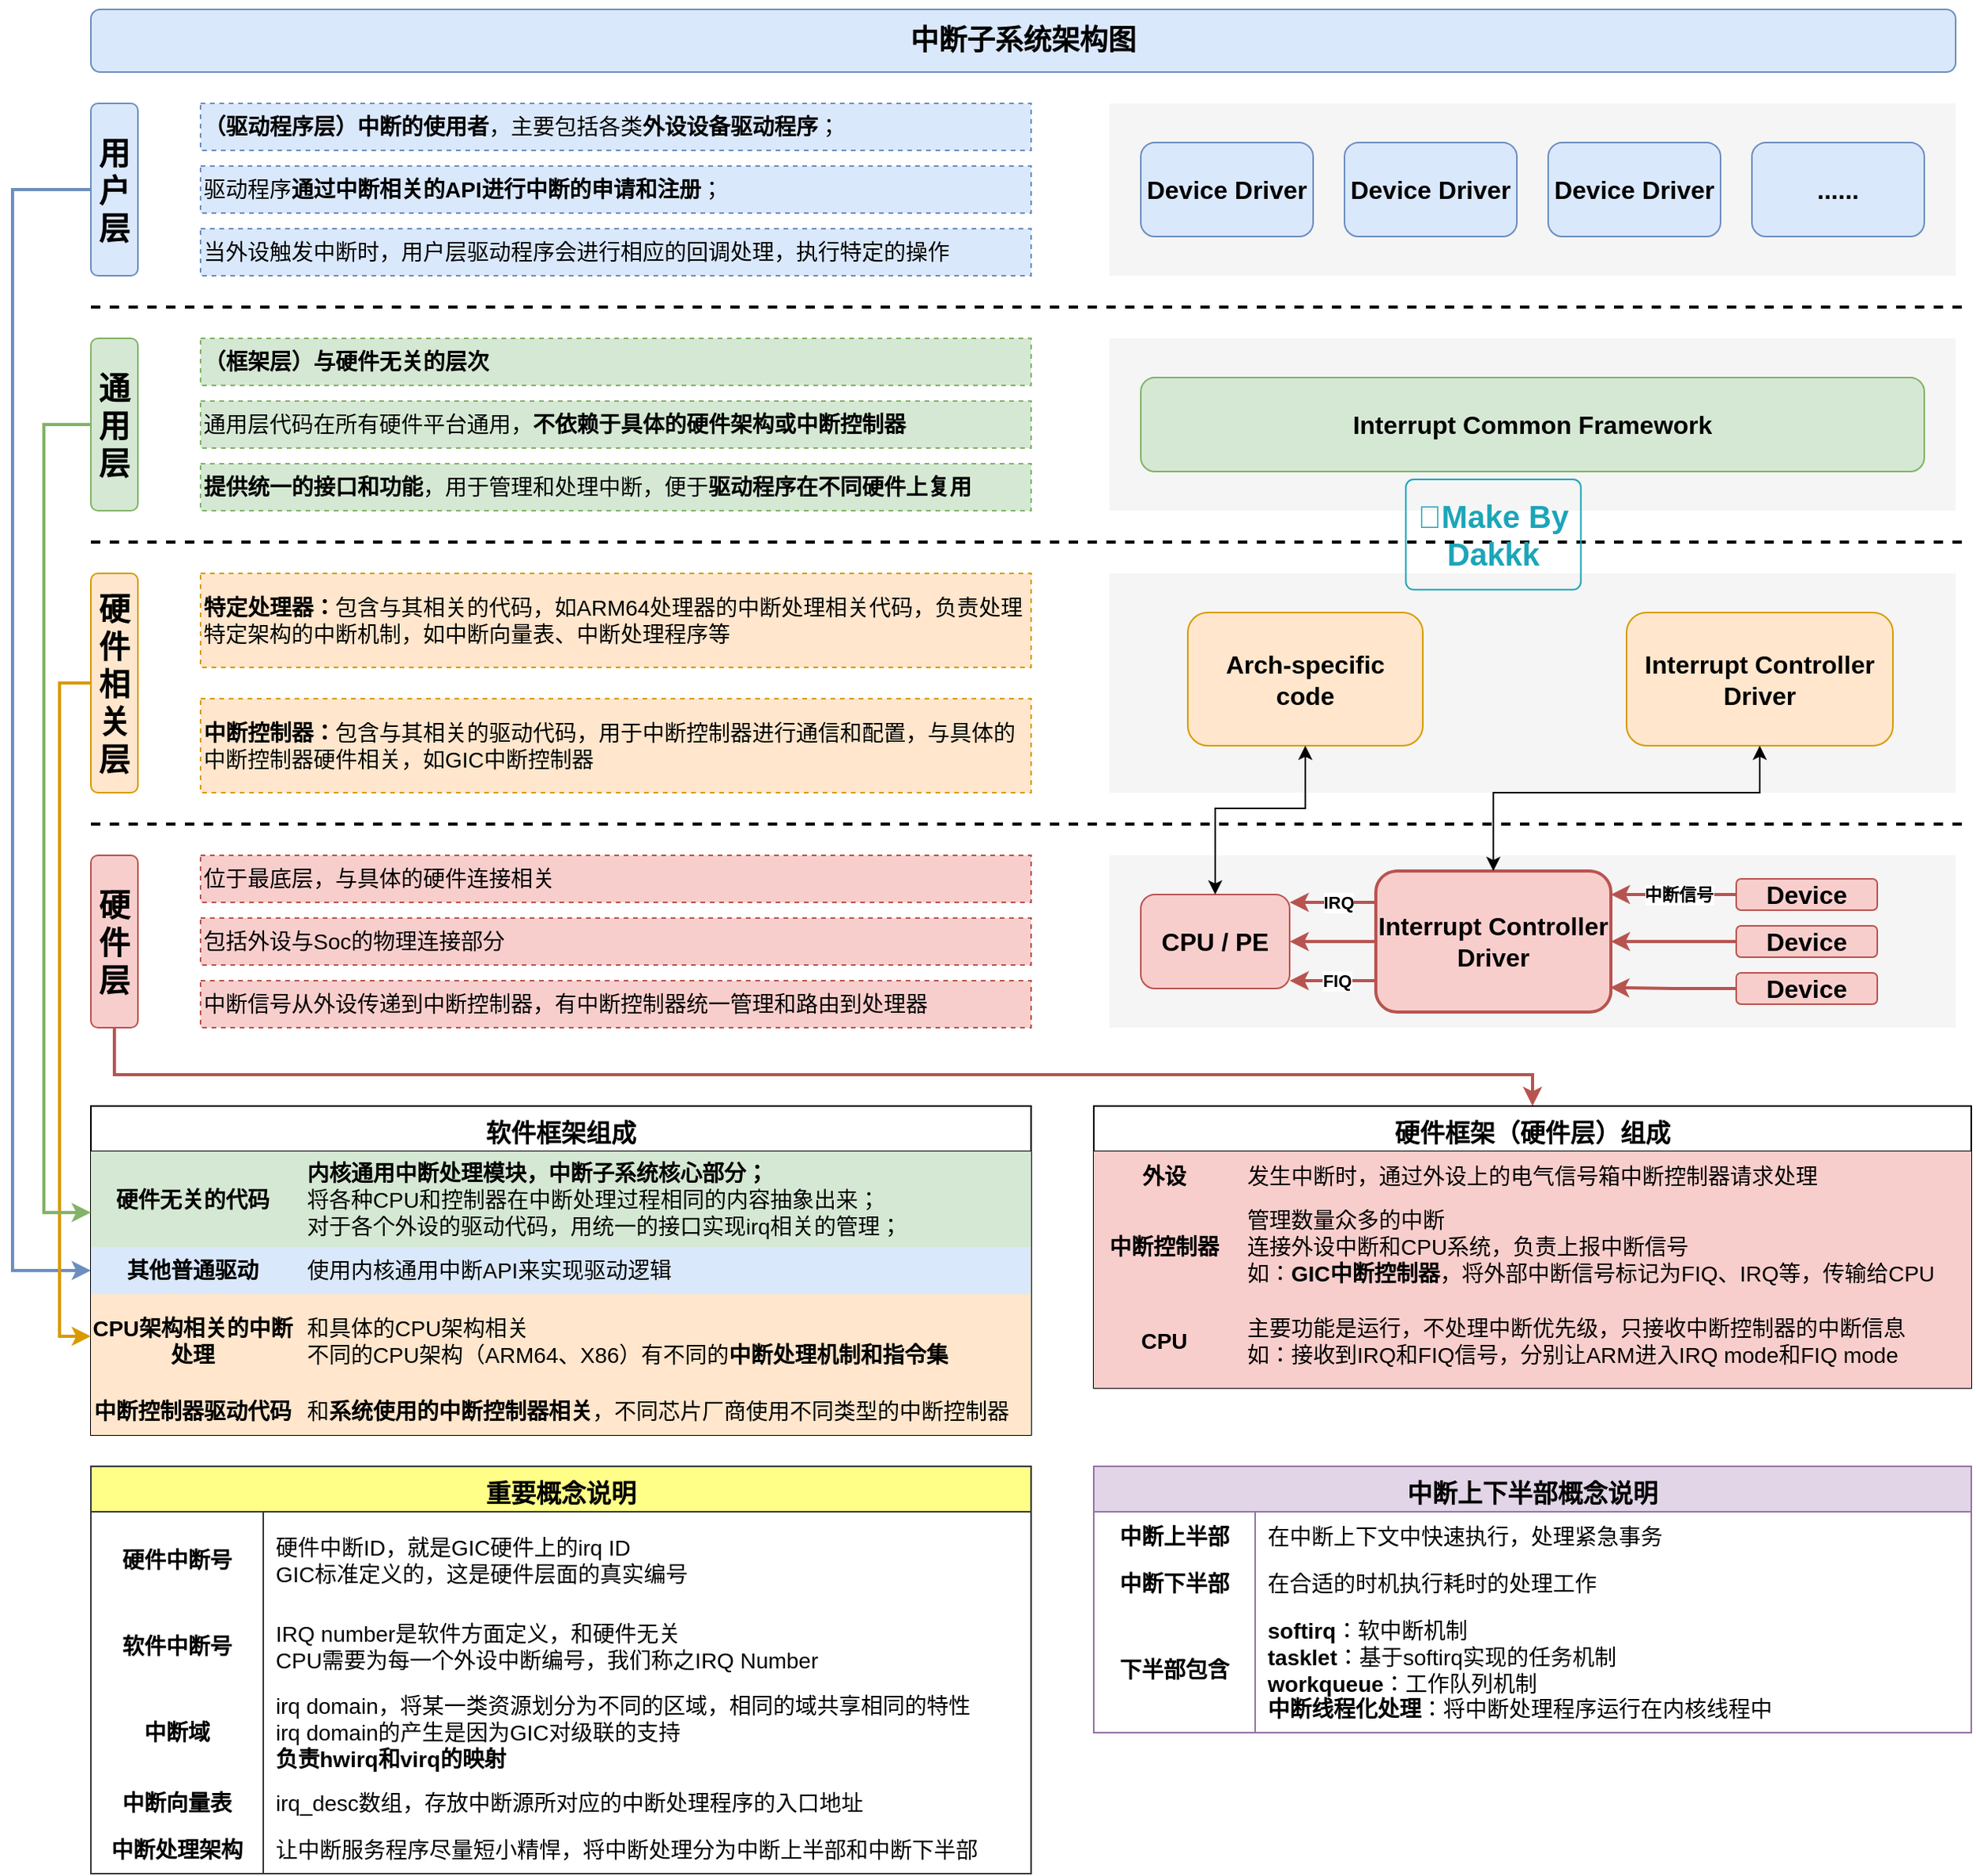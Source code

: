 <mxfile version="27.0.9">
  <diagram name="第 1 页" id="2RZZ2tBeQzuVOvMOnQxP">
    <mxGraphModel dx="2431" dy="1413" grid="1" gridSize="10" guides="1" tooltips="1" connect="1" arrows="1" fold="1" page="1" pageScale="1" pageWidth="1169" pageHeight="1654" math="0" shadow="0">
      <root>
        <mxCell id="0" />
        <mxCell id="1" parent="0" />
        <mxCell id="QZTIxAdS9PWCWQ_r34Lz-2" value="&lt;b&gt;（驱动程序层）中断的使用者&lt;/b&gt;，主要包括各类&lt;b&gt;外设设备驱动程序&lt;/b&gt;；" style="text;html=1;align=left;verticalAlign=middle;whiteSpace=wrap;rounded=0;fillColor=#dae8fc;strokeColor=#6c8ebf;dashed=1;fontSize=14;" parent="1" vertex="1">
          <mxGeometry x="150" y="160" width="530" height="30" as="geometry" />
        </mxCell>
        <mxCell id="QZTIxAdS9PWCWQ_r34Lz-3" value="驱动程序&lt;b&gt;通过中断相关的API进行中断的申请和注册&lt;/b&gt;；" style="text;html=1;align=left;verticalAlign=middle;whiteSpace=wrap;rounded=0;fillColor=#dae8fc;strokeColor=#6c8ebf;dashed=1;fontSize=14;" parent="1" vertex="1">
          <mxGeometry x="150" y="200" width="530" height="30" as="geometry" />
        </mxCell>
        <mxCell id="QZTIxAdS9PWCWQ_r34Lz-4" value="当外设触发中断时，用户层驱动程序会进行相应的回调处理，执行特定的操作" style="text;html=1;align=left;verticalAlign=middle;whiteSpace=wrap;rounded=0;fillColor=#dae8fc;strokeColor=#6c8ebf;dashed=1;fontSize=14;" parent="1" vertex="1">
          <mxGeometry x="150" y="240" width="530" height="30" as="geometry" />
        </mxCell>
        <mxCell id="4o8_NsfVZ0rOwa23npXj-102" style="edgeStyle=orthogonalEdgeStyle;rounded=0;orthogonalLoop=1;jettySize=auto;html=1;entryX=0;entryY=0.5;entryDx=0;entryDy=0;fillColor=#dae8fc;strokeColor=#6c8ebf;strokeWidth=2;" edge="1" parent="1" source="4o8_NsfVZ0rOwa23npXj-1" target="4o8_NsfVZ0rOwa23npXj-69">
          <mxGeometry relative="1" as="geometry">
            <Array as="points">
              <mxPoint x="30" y="215" />
              <mxPoint x="30" y="905" />
            </Array>
          </mxGeometry>
        </mxCell>
        <mxCell id="4o8_NsfVZ0rOwa23npXj-1" value="&lt;h2&gt;&lt;font style=&quot;font-size: 20px;&quot;&gt;用户层&lt;/font&gt;&lt;/h2&gt;" style="rounded=1;whiteSpace=wrap;html=1;fillColor=#dae8fc;strokeColor=#6c8ebf;fontStyle=1;fontSize=9;" vertex="1" parent="1">
          <mxGeometry x="80" y="160" width="30" height="110" as="geometry" />
        </mxCell>
        <mxCell id="4o8_NsfVZ0rOwa23npXj-5" value="" style="endArrow=none;html=1;rounded=0;strokeWidth=2;dashed=1;" edge="1" parent="1">
          <mxGeometry width="50" height="50" relative="1" as="geometry">
            <mxPoint x="80" y="290" as="sourcePoint" />
            <mxPoint x="1280" y="290" as="targetPoint" />
          </mxGeometry>
        </mxCell>
        <mxCell id="4o8_NsfVZ0rOwa23npXj-6" value="" style="rounded=0;whiteSpace=wrap;html=1;fillColor=#f5f5f5;fontColor=#333333;strokeColor=none;" vertex="1" parent="1">
          <mxGeometry x="730" y="160" width="540" height="110" as="geometry" />
        </mxCell>
        <mxCell id="4o8_NsfVZ0rOwa23npXj-7" value="&lt;font style=&quot;font-size: 16px;&quot;&gt;&lt;b&gt;Device Driver&lt;/b&gt;&lt;/font&gt;" style="rounded=1;whiteSpace=wrap;html=1;fillColor=#dae8fc;strokeColor=#6c8ebf;" vertex="1" parent="1">
          <mxGeometry x="750" y="185" width="110" height="60" as="geometry" />
        </mxCell>
        <mxCell id="4o8_NsfVZ0rOwa23npXj-11" value="&lt;font style=&quot;font-size: 16px;&quot;&gt;&lt;b&gt;Device Driver&lt;/b&gt;&lt;/font&gt;" style="rounded=1;whiteSpace=wrap;html=1;fillColor=#dae8fc;strokeColor=#6c8ebf;" vertex="1" parent="1">
          <mxGeometry x="880" y="185" width="110" height="60" as="geometry" />
        </mxCell>
        <mxCell id="4o8_NsfVZ0rOwa23npXj-12" value="&lt;font style=&quot;font-size: 16px;&quot;&gt;&lt;b&gt;Device Driver&lt;/b&gt;&lt;/font&gt;" style="rounded=1;whiteSpace=wrap;html=1;fillColor=#dae8fc;strokeColor=#6c8ebf;" vertex="1" parent="1">
          <mxGeometry x="1010" y="185" width="110" height="60" as="geometry" />
        </mxCell>
        <mxCell id="4o8_NsfVZ0rOwa23npXj-13" value="&lt;font style=&quot;font-size: 16px;&quot;&gt;&lt;b&gt;......&lt;/b&gt;&lt;/font&gt;" style="rounded=1;whiteSpace=wrap;html=1;fillColor=#dae8fc;strokeColor=#6c8ebf;" vertex="1" parent="1">
          <mxGeometry x="1140" y="185" width="110" height="60" as="geometry" />
        </mxCell>
        <mxCell id="4o8_NsfVZ0rOwa23npXj-14" value="&lt;b&gt;（框架层）与硬件无关的层次&lt;/b&gt;" style="text;html=1;align=left;verticalAlign=middle;whiteSpace=wrap;rounded=0;fillColor=#d5e8d4;strokeColor=#82b366;dashed=1;fontSize=14;" vertex="1" parent="1">
          <mxGeometry x="150" y="310" width="530" height="30" as="geometry" />
        </mxCell>
        <mxCell id="4o8_NsfVZ0rOwa23npXj-15" value="通用层代码在所有硬件平台通用，&lt;b&gt;不依赖于具体的硬件架构或中断控制器&lt;/b&gt;" style="text;html=1;align=left;verticalAlign=middle;whiteSpace=wrap;rounded=0;fillColor=#d5e8d4;strokeColor=#82b366;dashed=1;fontSize=14;" vertex="1" parent="1">
          <mxGeometry x="150" y="350" width="530" height="30" as="geometry" />
        </mxCell>
        <mxCell id="4o8_NsfVZ0rOwa23npXj-16" value="&lt;b&gt;提供统一的接口和功能&lt;/b&gt;，用于管理和处理中断，便于&lt;b&gt;驱动程序在不同硬件上复用&lt;/b&gt;" style="text;html=1;align=left;verticalAlign=middle;whiteSpace=wrap;rounded=0;fillColor=#d5e8d4;strokeColor=#82b366;dashed=1;fontSize=14;" vertex="1" parent="1">
          <mxGeometry x="150" y="390" width="530" height="30" as="geometry" />
        </mxCell>
        <mxCell id="4o8_NsfVZ0rOwa23npXj-17" value="&lt;h2&gt;&lt;font style=&quot;font-size: 20px;&quot;&gt;通用层&lt;/font&gt;&lt;/h2&gt;" style="rounded=1;whiteSpace=wrap;html=1;fillColor=#d5e8d4;strokeColor=#82b366;fontStyle=1;fontSize=9;" vertex="1" parent="1">
          <mxGeometry x="80" y="310" width="30" height="110" as="geometry" />
        </mxCell>
        <mxCell id="4o8_NsfVZ0rOwa23npXj-18" value="" style="rounded=0;whiteSpace=wrap;html=1;fillColor=#f5f5f5;fontColor=#333333;strokeColor=none;" vertex="1" parent="1">
          <mxGeometry x="730" y="310" width="540" height="110" as="geometry" />
        </mxCell>
        <mxCell id="4o8_NsfVZ0rOwa23npXj-19" value="&lt;font style=&quot;font-size: 16px;&quot;&gt;&lt;b&gt;Interrupt Common Framework&lt;/b&gt;&lt;/font&gt;" style="rounded=1;whiteSpace=wrap;html=1;fillColor=#d5e8d4;strokeColor=#82b366;" vertex="1" parent="1">
          <mxGeometry x="750" y="335" width="500" height="60" as="geometry" />
        </mxCell>
        <mxCell id="4o8_NsfVZ0rOwa23npXj-23" value="" style="endArrow=none;html=1;rounded=0;strokeWidth=2;dashed=1;" edge="1" parent="1">
          <mxGeometry width="50" height="50" relative="1" as="geometry">
            <mxPoint x="80" y="440" as="sourcePoint" />
            <mxPoint x="1280" y="440" as="targetPoint" />
          </mxGeometry>
        </mxCell>
        <mxCell id="4o8_NsfVZ0rOwa23npXj-25" value="&lt;b&gt;特定处理器：&lt;/b&gt;包含与其相关的代码，如ARM64处理器的中断处理相关代码，负责处理特定架构的中断机制，如中断向量表、中断处理程序等" style="text;html=1;align=left;verticalAlign=middle;whiteSpace=wrap;rounded=0;fillColor=#ffe6cc;strokeColor=#d79b00;dashed=1;fontSize=14;" vertex="1" parent="1">
          <mxGeometry x="150" y="460" width="530" height="60" as="geometry" />
        </mxCell>
        <mxCell id="4o8_NsfVZ0rOwa23npXj-26" value="&lt;b&gt;中断控制器：&lt;/b&gt;包含与其相关的驱动代码，用于中断控制器进行通信和配置，与具体的中断控制器硬件相关，如GIC中断控制器" style="text;html=1;align=left;verticalAlign=middle;whiteSpace=wrap;rounded=0;fillColor=#ffe6cc;strokeColor=#d79b00;dashed=1;fontSize=14;" vertex="1" parent="1">
          <mxGeometry x="150" y="540" width="530" height="60" as="geometry" />
        </mxCell>
        <mxCell id="4o8_NsfVZ0rOwa23npXj-28" value="&lt;h2&gt;&lt;font style=&quot;font-size: 20px;&quot;&gt;硬件相关层&lt;/font&gt;&lt;/h2&gt;" style="rounded=1;whiteSpace=wrap;html=1;fillColor=#ffe6cc;strokeColor=#d79b00;fontStyle=1;fontSize=9;" vertex="1" parent="1">
          <mxGeometry x="80" y="460" width="30" height="140" as="geometry" />
        </mxCell>
        <mxCell id="4o8_NsfVZ0rOwa23npXj-29" value="" style="rounded=0;whiteSpace=wrap;html=1;fillColor=#f5f5f5;fontColor=#333333;strokeColor=none;" vertex="1" parent="1">
          <mxGeometry x="730" y="460" width="540" height="140" as="geometry" />
        </mxCell>
        <mxCell id="4o8_NsfVZ0rOwa23npXj-30" value="&lt;font style=&quot;font-size: 16px;&quot;&gt;&lt;b&gt;Arch-specific&lt;br&gt;code&lt;/b&gt;&lt;/font&gt;" style="rounded=1;whiteSpace=wrap;html=1;fillColor=#ffe6cc;strokeColor=#d79b00;" vertex="1" parent="1">
          <mxGeometry x="780" y="485" width="150" height="85" as="geometry" />
        </mxCell>
        <mxCell id="4o8_NsfVZ0rOwa23npXj-31" value="&lt;span style=&quot;font-size: 16px;&quot;&gt;&lt;b&gt;Interrupt Controller&lt;br&gt;Driver&lt;/b&gt;&lt;/span&gt;" style="rounded=1;whiteSpace=wrap;html=1;fillColor=#ffe6cc;strokeColor=#d79b00;" vertex="1" parent="1">
          <mxGeometry x="1060" y="485" width="170" height="85" as="geometry" />
        </mxCell>
        <mxCell id="4o8_NsfVZ0rOwa23npXj-32" value="" style="endArrow=none;html=1;rounded=0;strokeWidth=2;dashed=1;" edge="1" parent="1">
          <mxGeometry width="50" height="50" relative="1" as="geometry">
            <mxPoint x="80" y="620" as="sourcePoint" />
            <mxPoint x="1280" y="620" as="targetPoint" />
          </mxGeometry>
        </mxCell>
        <mxCell id="4o8_NsfVZ0rOwa23npXj-33" value="位于最底层，与具体的硬件连接相关" style="text;html=1;align=left;verticalAlign=middle;whiteSpace=wrap;rounded=0;fillColor=#f8cecc;strokeColor=#b85450;dashed=1;fontSize=14;" vertex="1" parent="1">
          <mxGeometry x="150" y="640" width="530" height="30" as="geometry" />
        </mxCell>
        <mxCell id="4o8_NsfVZ0rOwa23npXj-34" value="包括外设与Soc的物理连接部分" style="text;html=1;align=left;verticalAlign=middle;whiteSpace=wrap;rounded=0;fillColor=#f8cecc;strokeColor=#b85450;dashed=1;fontSize=14;" vertex="1" parent="1">
          <mxGeometry x="150" y="680" width="530" height="30" as="geometry" />
        </mxCell>
        <mxCell id="4o8_NsfVZ0rOwa23npXj-35" value="中断信号从外设传递到中断控制器，有中断控制器统一管理和路由到处理器" style="text;html=1;align=left;verticalAlign=middle;whiteSpace=wrap;rounded=0;fillColor=#f8cecc;strokeColor=#b85450;dashed=1;fontSize=14;" vertex="1" parent="1">
          <mxGeometry x="150" y="720" width="530" height="30" as="geometry" />
        </mxCell>
        <mxCell id="4o8_NsfVZ0rOwa23npXj-101" style="edgeStyle=orthogonalEdgeStyle;rounded=0;orthogonalLoop=1;jettySize=auto;html=1;entryX=0.5;entryY=0;entryDx=0;entryDy=0;fillColor=#f8cecc;strokeColor=#b85450;strokeWidth=2;" edge="1" parent="1" source="4o8_NsfVZ0rOwa23npXj-36" target="4o8_NsfVZ0rOwa23npXj-85">
          <mxGeometry relative="1" as="geometry">
            <Array as="points">
              <mxPoint x="95" y="780" />
              <mxPoint x="1000" y="780" />
            </Array>
          </mxGeometry>
        </mxCell>
        <mxCell id="4o8_NsfVZ0rOwa23npXj-36" value="&lt;h2&gt;&lt;font style=&quot;font-size: 20px;&quot;&gt;硬件层&lt;/font&gt;&lt;/h2&gt;" style="rounded=1;whiteSpace=wrap;html=1;fillColor=#f8cecc;strokeColor=#b85450;fontStyle=1;fontSize=9;" vertex="1" parent="1">
          <mxGeometry x="80" y="640" width="30" height="110" as="geometry" />
        </mxCell>
        <mxCell id="4o8_NsfVZ0rOwa23npXj-37" value="" style="rounded=0;whiteSpace=wrap;html=1;fillColor=#f5f5f5;fontColor=#333333;strokeColor=none;" vertex="1" parent="1">
          <mxGeometry x="730" y="640" width="540" height="110" as="geometry" />
        </mxCell>
        <mxCell id="4o8_NsfVZ0rOwa23npXj-38" value="&lt;font style=&quot;font-size: 16px;&quot;&gt;&lt;b&gt;CPU / PE&lt;/b&gt;&lt;/font&gt;" style="rounded=1;whiteSpace=wrap;html=1;fillColor=#f8cecc;strokeColor=#b85450;" vertex="1" parent="1">
          <mxGeometry x="750" y="665" width="95" height="60" as="geometry" />
        </mxCell>
        <mxCell id="4o8_NsfVZ0rOwa23npXj-48" style="edgeStyle=orthogonalEdgeStyle;rounded=0;orthogonalLoop=1;jettySize=auto;html=1;entryX=1;entryY=0.5;entryDx=0;entryDy=0;fillColor=#f8cecc;strokeColor=#b85450;strokeWidth=2;" edge="1" parent="1" source="4o8_NsfVZ0rOwa23npXj-39" target="4o8_NsfVZ0rOwa23npXj-38">
          <mxGeometry relative="1" as="geometry" />
        </mxCell>
        <mxCell id="4o8_NsfVZ0rOwa23npXj-39" value="&lt;span style=&quot;font-size: 16px;&quot;&gt;&lt;b&gt;Interrupt Controller&lt;br&gt;Driver&lt;/b&gt;&lt;/span&gt;" style="rounded=1;whiteSpace=wrap;html=1;fillColor=#f8cecc;strokeColor=#b85450;strokeWidth=2;" vertex="1" parent="1">
          <mxGeometry x="900" y="650" width="150" height="90" as="geometry" />
        </mxCell>
        <mxCell id="4o8_NsfVZ0rOwa23npXj-40" value="&lt;span style=&quot;font-size: 16px;&quot;&gt;&lt;b&gt;Device&lt;/b&gt;&lt;/span&gt;" style="rounded=1;whiteSpace=wrap;html=1;fillColor=#f8cecc;strokeColor=#b85450;" vertex="1" parent="1">
          <mxGeometry x="1130" y="655" width="90" height="20" as="geometry" />
        </mxCell>
        <mxCell id="4o8_NsfVZ0rOwa23npXj-44" style="edgeStyle=orthogonalEdgeStyle;rounded=0;orthogonalLoop=1;jettySize=auto;html=1;entryX=1;entryY=0.5;entryDx=0;entryDy=0;fillColor=#f8cecc;strokeColor=#b85450;strokeWidth=2;" edge="1" parent="1" source="4o8_NsfVZ0rOwa23npXj-41" target="4o8_NsfVZ0rOwa23npXj-39">
          <mxGeometry relative="1" as="geometry" />
        </mxCell>
        <mxCell id="4o8_NsfVZ0rOwa23npXj-41" value="&lt;span style=&quot;font-size: 16px;&quot;&gt;&lt;b&gt;Device&lt;/b&gt;&lt;/span&gt;" style="rounded=1;whiteSpace=wrap;html=1;fillColor=#f8cecc;strokeColor=#b85450;" vertex="1" parent="1">
          <mxGeometry x="1130" y="685" width="90" height="20" as="geometry" />
        </mxCell>
        <mxCell id="4o8_NsfVZ0rOwa23npXj-42" value="&lt;span style=&quot;font-size: 16px;&quot;&gt;&lt;b&gt;Device&lt;/b&gt;&lt;/span&gt;" style="rounded=1;whiteSpace=wrap;html=1;fillColor=#f8cecc;strokeColor=#b85450;" vertex="1" parent="1">
          <mxGeometry x="1130" y="715" width="90" height="20" as="geometry" />
        </mxCell>
        <mxCell id="4o8_NsfVZ0rOwa23npXj-43" style="edgeStyle=orthogonalEdgeStyle;rounded=0;orthogonalLoop=1;jettySize=auto;html=1;fillColor=#f8cecc;strokeColor=#b85450;strokeWidth=2;" edge="1" parent="1" source="4o8_NsfVZ0rOwa23npXj-40">
          <mxGeometry relative="1" as="geometry">
            <mxPoint x="1050" y="665" as="targetPoint" />
          </mxGeometry>
        </mxCell>
        <mxCell id="4o8_NsfVZ0rOwa23npXj-58" value="&lt;b&gt;中断信号&lt;/b&gt;" style="edgeLabel;html=1;align=center;verticalAlign=middle;resizable=0;points=[];" vertex="1" connectable="0" parent="4o8_NsfVZ0rOwa23npXj-43">
          <mxGeometry x="-0.066" relative="1" as="geometry">
            <mxPoint as="offset" />
          </mxGeometry>
        </mxCell>
        <mxCell id="4o8_NsfVZ0rOwa23npXj-45" style="edgeStyle=orthogonalEdgeStyle;rounded=0;orthogonalLoop=1;jettySize=auto;html=1;entryX=0.997;entryY=0.827;entryDx=0;entryDy=0;entryPerimeter=0;fillColor=#f8cecc;strokeColor=#b85450;strokeWidth=2;" edge="1" parent="1" source="4o8_NsfVZ0rOwa23npXj-42" target="4o8_NsfVZ0rOwa23npXj-39">
          <mxGeometry relative="1" as="geometry" />
        </mxCell>
        <mxCell id="4o8_NsfVZ0rOwa23npXj-49" style="edgeStyle=orthogonalEdgeStyle;rounded=0;orthogonalLoop=1;jettySize=auto;html=1;entryX=0.5;entryY=0;entryDx=0;entryDy=0;strokeColor=default;targetPerimeterSpacing=6;sourcePerimeterSpacing=6;exitX=0.5;exitY=1;exitDx=0;exitDy=0;startArrow=classic;startFill=1;" edge="1" parent="1" source="4o8_NsfVZ0rOwa23npXj-30" target="4o8_NsfVZ0rOwa23npXj-38">
          <mxGeometry relative="1" as="geometry">
            <Array as="points">
              <mxPoint x="855" y="610" />
              <mxPoint x="797" y="610" />
            </Array>
          </mxGeometry>
        </mxCell>
        <mxCell id="4o8_NsfVZ0rOwa23npXj-50" style="edgeStyle=orthogonalEdgeStyle;rounded=0;orthogonalLoop=1;jettySize=auto;html=1;exitX=0.5;exitY=1;exitDx=0;exitDy=0;startArrow=classic;startFill=1;" edge="1" parent="1" source="4o8_NsfVZ0rOwa23npXj-31" target="4o8_NsfVZ0rOwa23npXj-39">
          <mxGeometry relative="1" as="geometry">
            <Array as="points">
              <mxPoint x="1145" y="600" />
              <mxPoint x="975" y="600" />
            </Array>
          </mxGeometry>
        </mxCell>
        <mxCell id="4o8_NsfVZ0rOwa23npXj-51" value="&lt;h2&gt;&lt;font style=&quot;font-size: 18px;&quot;&gt;中断子系统架构图&lt;/font&gt;&lt;/h2&gt;" style="rounded=1;whiteSpace=wrap;html=1;fontStyle=1;fillColor=#dae8fc;strokeColor=#6c8ebf;" vertex="1" parent="1">
          <mxGeometry x="80" y="100" width="1190" height="40" as="geometry" />
        </mxCell>
        <mxCell id="4o8_NsfVZ0rOwa23npXj-53" style="edgeStyle=orthogonalEdgeStyle;rounded=0;orthogonalLoop=1;jettySize=auto;html=1;entryX=1;entryY=0.5;entryDx=0;entryDy=0;fillColor=#f8cecc;strokeColor=#b85450;strokeWidth=2;" edge="1" parent="1">
          <mxGeometry relative="1" as="geometry">
            <mxPoint x="900" y="670" as="sourcePoint" />
            <mxPoint x="845" y="670" as="targetPoint" />
          </mxGeometry>
        </mxCell>
        <mxCell id="4o8_NsfVZ0rOwa23npXj-56" value="IRQ" style="edgeLabel;html=1;align=center;verticalAlign=middle;resizable=0;points=[];fontStyle=1" vertex="1" connectable="0" parent="4o8_NsfVZ0rOwa23npXj-53">
          <mxGeometry x="-0.106" relative="1" as="geometry">
            <mxPoint as="offset" />
          </mxGeometry>
        </mxCell>
        <mxCell id="4o8_NsfVZ0rOwa23npXj-54" style="edgeStyle=orthogonalEdgeStyle;rounded=0;orthogonalLoop=1;jettySize=auto;html=1;entryX=1;entryY=0.5;entryDx=0;entryDy=0;fillColor=#f8cecc;strokeColor=#b85450;strokeWidth=2;" edge="1" parent="1">
          <mxGeometry relative="1" as="geometry">
            <mxPoint x="900" y="720" as="sourcePoint" />
            <mxPoint x="845" y="720" as="targetPoint" />
          </mxGeometry>
        </mxCell>
        <mxCell id="4o8_NsfVZ0rOwa23npXj-55" value="&lt;b&gt;FIQ&lt;/b&gt;" style="edgeLabel;html=1;align=center;verticalAlign=middle;resizable=0;points=[];" vertex="1" connectable="0" parent="4o8_NsfVZ0rOwa23npXj-54">
          <mxGeometry x="0.197" relative="1" as="geometry">
            <mxPoint x="8" as="offset" />
          </mxGeometry>
        </mxCell>
        <mxCell id="4o8_NsfVZ0rOwa23npXj-78" value="&lt;h1&gt;&lt;font style=&quot;font-size: 16px;&quot;&gt;&lt;span style=&quot;background-color: transparent; color: light-dark(rgb(0, 0, 0), rgb(255, 255, 255));&quot;&gt;软件框架&lt;/span&gt;&lt;span style=&quot;background-color: transparent; color: light-dark(rgb(0, 0, 0), rgb(255, 255, 255));&quot;&gt;组成&lt;/span&gt;&lt;/font&gt;&lt;/h1&gt;" style="rounded=0;whiteSpace=wrap;html=1;" vertex="1" parent="1">
          <mxGeometry x="80" y="800" width="600" height="29" as="geometry" />
        </mxCell>
        <mxCell id="4o8_NsfVZ0rOwa23npXj-59" value="" style="shape=table;startSize=0;container=1;collapsible=0;childLayout=tableLayout;fixedRows=1;rowLines=0;fontStyle=0;strokeColor=default;fontSize=14;" vertex="1" parent="1">
          <mxGeometry x="80" y="829" width="600" height="181" as="geometry" />
        </mxCell>
        <mxCell id="4o8_NsfVZ0rOwa23npXj-60" value="" style="shape=tableRow;horizontal=0;startSize=0;swimlaneHead=0;swimlaneBody=0;top=0;left=0;bottom=0;right=0;collapsible=0;dropTarget=0;fillColor=none;points=[[0,0.5],[1,0.5]];portConstraint=eastwest;strokeColor=inherit;fontSize=14;" vertex="1" parent="4o8_NsfVZ0rOwa23npXj-59">
          <mxGeometry width="600" height="61" as="geometry" />
        </mxCell>
        <mxCell id="4o8_NsfVZ0rOwa23npXj-61" value="硬件无关的代码" style="shape=partialRectangle;html=1;whiteSpace=wrap;connectable=0;fillColor=#d5e8d4;top=0;left=0;bottom=0;right=0;overflow=hidden;pointerEvents=1;strokeColor=#82b366;fontSize=14;fontStyle=1" vertex="1" parent="4o8_NsfVZ0rOwa23npXj-60">
          <mxGeometry width="130" height="61" as="geometry">
            <mxRectangle width="130" height="61" as="alternateBounds" />
          </mxGeometry>
        </mxCell>
        <mxCell id="4o8_NsfVZ0rOwa23npXj-62" value="&lt;b&gt;内核通用中断处理模块，中断子系统核心部分；&lt;br&gt;&lt;/b&gt;将各种CPU和控制器在中断处理过程相同的内容抽象出来；&lt;br&gt;对于各个外设的驱动代码，用统一的接口实现irq相关的管理；" style="shape=partialRectangle;html=1;whiteSpace=wrap;connectable=0;fillColor=#d5e8d4;top=0;left=0;bottom=0;right=0;align=left;spacingLeft=6;overflow=hidden;strokeColor=#82b366;fontSize=14;" vertex="1" parent="4o8_NsfVZ0rOwa23npXj-60">
          <mxGeometry x="130" width="470" height="61" as="geometry">
            <mxRectangle width="470" height="61" as="alternateBounds" />
          </mxGeometry>
        </mxCell>
        <mxCell id="4o8_NsfVZ0rOwa23npXj-69" value="" style="shape=tableRow;horizontal=0;startSize=0;swimlaneHead=0;swimlaneBody=0;top=0;left=0;bottom=0;right=0;collapsible=0;dropTarget=0;fillColor=none;points=[[0,0.5],[1,0.5]];portConstraint=eastwest;strokeColor=inherit;fontSize=14;" vertex="1" parent="4o8_NsfVZ0rOwa23npXj-59">
          <mxGeometry y="61" width="600" height="30" as="geometry" />
        </mxCell>
        <mxCell id="4o8_NsfVZ0rOwa23npXj-70" value="其他普通驱动" style="shape=partialRectangle;html=1;whiteSpace=wrap;connectable=0;fillColor=#dae8fc;top=0;left=0;bottom=0;right=0;overflow=hidden;strokeColor=#6c8ebf;fontSize=14;fontStyle=1" vertex="1" parent="4o8_NsfVZ0rOwa23npXj-69">
          <mxGeometry width="130" height="30" as="geometry">
            <mxRectangle width="130" height="30" as="alternateBounds" />
          </mxGeometry>
        </mxCell>
        <mxCell id="4o8_NsfVZ0rOwa23npXj-71" value="使用内核通用中断API来实现驱动逻辑" style="shape=partialRectangle;html=1;whiteSpace=wrap;connectable=0;fillColor=#dae8fc;top=0;left=0;bottom=0;right=0;align=left;spacingLeft=6;overflow=hidden;strokeColor=#6c8ebf;fontSize=14;" vertex="1" parent="4o8_NsfVZ0rOwa23npXj-69">
          <mxGeometry x="130" width="470" height="30" as="geometry">
            <mxRectangle width="470" height="30" as="alternateBounds" />
          </mxGeometry>
        </mxCell>
        <mxCell id="4o8_NsfVZ0rOwa23npXj-79" value="" style="shape=tableRow;horizontal=0;startSize=0;swimlaneHead=0;swimlaneBody=0;top=0;left=0;bottom=0;right=0;collapsible=0;dropTarget=0;fillColor=none;points=[[0,0.5],[1,0.5]];portConstraint=eastwest;strokeColor=inherit;fontSize=14;" vertex="1" parent="4o8_NsfVZ0rOwa23npXj-59">
          <mxGeometry y="91" width="600" height="60" as="geometry" />
        </mxCell>
        <mxCell id="4o8_NsfVZ0rOwa23npXj-80" value="CPU架构相关的中断处理" style="shape=partialRectangle;html=1;whiteSpace=wrap;connectable=0;fillColor=#ffe6cc;top=0;left=0;bottom=0;right=0;overflow=hidden;strokeColor=#d79b00;fontSize=14;fontStyle=1" vertex="1" parent="4o8_NsfVZ0rOwa23npXj-79">
          <mxGeometry width="130" height="60" as="geometry">
            <mxRectangle width="130" height="60" as="alternateBounds" />
          </mxGeometry>
        </mxCell>
        <mxCell id="4o8_NsfVZ0rOwa23npXj-81" value="和具体的CPU架构相关&lt;br&gt;不同的CPU架构（ARM64、X86）有不同的&lt;b&gt;中断处理机制和指令集&lt;/b&gt;" style="shape=partialRectangle;html=1;whiteSpace=wrap;connectable=0;fillColor=#ffe6cc;top=0;left=0;bottom=0;right=0;align=left;spacingLeft=6;overflow=hidden;strokeColor=#d79b00;fontSize=14;" vertex="1" parent="4o8_NsfVZ0rOwa23npXj-79">
          <mxGeometry x="130" width="470" height="60" as="geometry">
            <mxRectangle width="470" height="60" as="alternateBounds" />
          </mxGeometry>
        </mxCell>
        <mxCell id="4o8_NsfVZ0rOwa23npXj-82" value="" style="shape=tableRow;horizontal=0;startSize=0;swimlaneHead=0;swimlaneBody=0;top=0;left=0;bottom=0;right=0;collapsible=0;dropTarget=0;fillColor=none;points=[[0,0.5],[1,0.5]];portConstraint=eastwest;strokeColor=inherit;fontSize=14;" vertex="1" parent="4o8_NsfVZ0rOwa23npXj-59">
          <mxGeometry y="151" width="600" height="30" as="geometry" />
        </mxCell>
        <mxCell id="4o8_NsfVZ0rOwa23npXj-83" value="中断控制器驱动代码" style="shape=partialRectangle;html=1;whiteSpace=wrap;connectable=0;fillColor=#ffe6cc;top=0;left=0;bottom=0;right=0;overflow=hidden;strokeColor=#d79b00;fontSize=14;fontStyle=1" vertex="1" parent="4o8_NsfVZ0rOwa23npXj-82">
          <mxGeometry width="130" height="30" as="geometry">
            <mxRectangle width="130" height="30" as="alternateBounds" />
          </mxGeometry>
        </mxCell>
        <mxCell id="4o8_NsfVZ0rOwa23npXj-84" value="和&lt;b&gt;系统使用的中断控制器相关&lt;/b&gt;，不同芯片厂商使用不同类型的中断控制器" style="shape=partialRectangle;html=1;whiteSpace=wrap;connectable=0;fillColor=#ffe6cc;top=0;left=0;bottom=0;right=0;align=left;spacingLeft=6;overflow=hidden;strokeColor=#d79b00;fontSize=14;" vertex="1" parent="4o8_NsfVZ0rOwa23npXj-82">
          <mxGeometry x="130" width="470" height="30" as="geometry">
            <mxRectangle width="470" height="30" as="alternateBounds" />
          </mxGeometry>
        </mxCell>
        <mxCell id="4o8_NsfVZ0rOwa23npXj-85" value="&lt;h1&gt;&lt;font style=&quot;font-size: 16px;&quot;&gt;&lt;span style=&quot;background-color: transparent; color: light-dark(rgb(0, 0, 0), rgb(255, 255, 255));&quot;&gt;硬件框架&lt;/span&gt;（&lt;span style=&quot;background-color: transparent; color: light-dark(rgb(0, 0, 0), rgb(255, 255, 255));&quot;&gt;硬件层&lt;/span&gt;&lt;span style=&quot;background-color: transparent; color: light-dark(rgb(0, 0, 0), rgb(255, 255, 255));&quot;&gt;）组成&lt;/span&gt;&lt;/font&gt;&lt;/h1&gt;" style="rounded=0;whiteSpace=wrap;html=1;" vertex="1" parent="1">
          <mxGeometry x="720" y="800" width="560" height="29" as="geometry" />
        </mxCell>
        <mxCell id="4o8_NsfVZ0rOwa23npXj-86" value="" style="shape=table;startSize=0;container=1;collapsible=0;childLayout=tableLayout;fixedRows=1;rowLines=0;fontStyle=0;fontSize=14;fillColor=none;" vertex="1" parent="1">
          <mxGeometry x="720" y="829" width="560" height="151" as="geometry" />
        </mxCell>
        <mxCell id="4o8_NsfVZ0rOwa23npXj-87" value="" style="shape=tableRow;horizontal=0;startSize=0;swimlaneHead=0;swimlaneBody=0;top=0;left=0;bottom=0;right=0;collapsible=0;dropTarget=0;points=[[0,0.5],[1,0.5]];portConstraint=eastwest;fontSize=14;fillColor=none;" vertex="1" parent="4o8_NsfVZ0rOwa23npXj-86">
          <mxGeometry width="560" height="31" as="geometry" />
        </mxCell>
        <mxCell id="4o8_NsfVZ0rOwa23npXj-88" value="外设" style="shape=partialRectangle;html=1;whiteSpace=wrap;connectable=0;top=0;left=0;bottom=0;right=0;overflow=hidden;pointerEvents=1;fontSize=14;fontStyle=1;fillColor=#f8cecc;strokeColor=#b85450;" vertex="1" parent="4o8_NsfVZ0rOwa23npXj-87">
          <mxGeometry width="90" height="31" as="geometry">
            <mxRectangle width="90" height="31" as="alternateBounds" />
          </mxGeometry>
        </mxCell>
        <mxCell id="4o8_NsfVZ0rOwa23npXj-89" value="发生中断时，通过外设上的电气信号箱中断控制器请求处理" style="shape=partialRectangle;html=1;whiteSpace=wrap;connectable=0;top=0;left=0;bottom=0;right=0;align=left;spacingLeft=6;overflow=hidden;fontSize=14;fillColor=#f8cecc;strokeColor=#b85450;" vertex="1" parent="4o8_NsfVZ0rOwa23npXj-87">
          <mxGeometry x="90" width="470" height="31" as="geometry">
            <mxRectangle width="470" height="31" as="alternateBounds" />
          </mxGeometry>
        </mxCell>
        <mxCell id="4o8_NsfVZ0rOwa23npXj-90" value="" style="shape=tableRow;horizontal=0;startSize=0;swimlaneHead=0;swimlaneBody=0;top=0;left=0;bottom=0;right=0;collapsible=0;dropTarget=0;points=[[0,0.5],[1,0.5]];portConstraint=eastwest;fontSize=14;fillColor=none;" vertex="1" parent="4o8_NsfVZ0rOwa23npXj-86">
          <mxGeometry y="31" width="560" height="60" as="geometry" />
        </mxCell>
        <mxCell id="4o8_NsfVZ0rOwa23npXj-91" value="中断控制器" style="shape=partialRectangle;html=1;whiteSpace=wrap;connectable=0;top=0;left=0;bottom=0;right=0;overflow=hidden;fontSize=14;fontStyle=1;fillColor=#f8cecc;strokeColor=#b85450;" vertex="1" parent="4o8_NsfVZ0rOwa23npXj-90">
          <mxGeometry width="90" height="60" as="geometry">
            <mxRectangle width="90" height="60" as="alternateBounds" />
          </mxGeometry>
        </mxCell>
        <mxCell id="4o8_NsfVZ0rOwa23npXj-92" value="管理数量众多的中断&lt;br&gt;连接外设中断和CPU系统，负责上报中断信号&lt;br&gt;如：&lt;b&gt;GIC中断控制器&lt;/b&gt;，将外部中断信号标记为FIQ、IRQ等，传输给CPU" style="shape=partialRectangle;html=1;whiteSpace=wrap;connectable=0;top=0;left=0;bottom=0;right=0;align=left;spacingLeft=6;overflow=hidden;fontSize=14;fillColor=#f8cecc;strokeColor=#b85450;" vertex="1" parent="4o8_NsfVZ0rOwa23npXj-90">
          <mxGeometry x="90" width="470" height="60" as="geometry">
            <mxRectangle width="470" height="60" as="alternateBounds" />
          </mxGeometry>
        </mxCell>
        <mxCell id="4o8_NsfVZ0rOwa23npXj-93" value="" style="shape=tableRow;horizontal=0;startSize=0;swimlaneHead=0;swimlaneBody=0;top=0;left=0;bottom=0;right=0;collapsible=0;dropTarget=0;points=[[0,0.5],[1,0.5]];portConstraint=eastwest;fontSize=14;fillColor=none;" vertex="1" parent="4o8_NsfVZ0rOwa23npXj-86">
          <mxGeometry y="91" width="560" height="60" as="geometry" />
        </mxCell>
        <mxCell id="4o8_NsfVZ0rOwa23npXj-94" value="CPU" style="shape=partialRectangle;html=1;whiteSpace=wrap;connectable=0;top=0;left=0;bottom=0;right=0;overflow=hidden;fontSize=14;fontStyle=1;fillColor=#f8cecc;strokeColor=#b85450;" vertex="1" parent="4o8_NsfVZ0rOwa23npXj-93">
          <mxGeometry width="90" height="60" as="geometry">
            <mxRectangle width="90" height="60" as="alternateBounds" />
          </mxGeometry>
        </mxCell>
        <mxCell id="4o8_NsfVZ0rOwa23npXj-95" value="主要功能是运行，不处理中断优先级，只接收中断控制器的中断信息&lt;br&gt;如：接收到IRQ和FIQ信号，分别让ARM进入IRQ mode和FIQ mode" style="shape=partialRectangle;html=1;whiteSpace=wrap;connectable=0;top=0;left=0;bottom=0;right=0;align=left;spacingLeft=6;overflow=hidden;fontSize=14;fillColor=#f8cecc;strokeColor=#b85450;" vertex="1" parent="4o8_NsfVZ0rOwa23npXj-93">
          <mxGeometry x="90" width="470" height="60" as="geometry">
            <mxRectangle width="470" height="60" as="alternateBounds" />
          </mxGeometry>
        </mxCell>
        <mxCell id="4o8_NsfVZ0rOwa23npXj-99" style="edgeStyle=orthogonalEdgeStyle;rounded=0;orthogonalLoop=1;jettySize=auto;html=1;entryX=0;entryY=0.652;entryDx=0;entryDy=0;entryPerimeter=0;exitX=0;exitY=0.5;exitDx=0;exitDy=0;fillColor=#ffe6cc;strokeColor=#d79b00;strokeWidth=2;" edge="1" parent="1" source="4o8_NsfVZ0rOwa23npXj-28" target="4o8_NsfVZ0rOwa23npXj-59">
          <mxGeometry relative="1" as="geometry" />
        </mxCell>
        <mxCell id="4o8_NsfVZ0rOwa23npXj-100" style="edgeStyle=orthogonalEdgeStyle;rounded=0;orthogonalLoop=1;jettySize=auto;html=1;entryX=0;entryY=0.639;entryDx=0;entryDy=0;entryPerimeter=0;exitX=0;exitY=0.5;exitDx=0;exitDy=0;fillColor=#d5e8d4;strokeColor=#82b366;strokeWidth=2;" edge="1" parent="1" source="4o8_NsfVZ0rOwa23npXj-17" target="4o8_NsfVZ0rOwa23npXj-60">
          <mxGeometry relative="1" as="geometry">
            <Array as="points">
              <mxPoint x="50" y="365" />
              <mxPoint x="50" y="868" />
            </Array>
          </mxGeometry>
        </mxCell>
        <mxCell id="4o8_NsfVZ0rOwa23npXj-103" value="&lt;font style=&quot;font-size: 20px;&quot;&gt;🌻Make By Dakkk&lt;/font&gt;" style="html=1;shadow=0;dashed=0;shape=mxgraph.bootstrap.rrect;rSize=5;strokeColor=#1CA5B8;strokeWidth=1;fillColor=none;fontColor=#1CA5B8;whiteSpace=wrap;align=center;verticalAlign=middle;spacingLeft=0;fontStyle=1;fontSize=16;spacing=5;" vertex="1" parent="1">
          <mxGeometry x="919.16" y="400" width="111.67" height="70.39" as="geometry" />
        </mxCell>
        <mxCell id="4o8_NsfVZ0rOwa23npXj-104" value="&lt;h1&gt;&lt;span style=&quot;font-size: 16px;&quot;&gt;重要概念说明&lt;/span&gt;&lt;/h1&gt;" style="rounded=0;whiteSpace=wrap;html=1;fillColor=#FFFF88;strokeColor=#36393d;" vertex="1" parent="1">
          <mxGeometry x="80" y="1030" width="600" height="29" as="geometry" />
        </mxCell>
        <mxCell id="4o8_NsfVZ0rOwa23npXj-105" value="" style="shape=table;startSize=0;container=1;collapsible=0;childLayout=tableLayout;fixedRows=1;rowLines=0;fontStyle=0;strokeColor=#36393d;fontSize=14;fillColor=none;" vertex="1" parent="1">
          <mxGeometry x="80" y="1059" width="600" height="231" as="geometry" />
        </mxCell>
        <mxCell id="4o8_NsfVZ0rOwa23npXj-106" value="" style="shape=tableRow;horizontal=0;startSize=0;swimlaneHead=0;swimlaneBody=0;top=0;left=0;bottom=0;right=0;collapsible=0;dropTarget=0;fillColor=none;points=[[0,0.5],[1,0.5]];portConstraint=eastwest;strokeColor=inherit;fontSize=14;" vertex="1" parent="4o8_NsfVZ0rOwa23npXj-105">
          <mxGeometry width="600" height="61" as="geometry" />
        </mxCell>
        <mxCell id="4o8_NsfVZ0rOwa23npXj-107" value="硬件中断号" style="shape=partialRectangle;html=1;whiteSpace=wrap;connectable=0;fillColor=none;top=0;left=0;bottom=0;right=0;overflow=hidden;pointerEvents=1;strokeColor=#82b366;fontSize=14;fontStyle=1" vertex="1" parent="4o8_NsfVZ0rOwa23npXj-106">
          <mxGeometry width="110" height="61" as="geometry">
            <mxRectangle width="110" height="61" as="alternateBounds" />
          </mxGeometry>
        </mxCell>
        <mxCell id="4o8_NsfVZ0rOwa23npXj-108" value="硬件中断ID，就是GIC硬件上的irq ID&lt;br&gt;GIC标准定义的，这是硬件层面的真实编号" style="shape=partialRectangle;html=1;whiteSpace=wrap;connectable=0;fillColor=none;top=0;left=0;bottom=0;right=0;align=left;spacingLeft=6;overflow=hidden;strokeColor=#82b366;fontSize=14;" vertex="1" parent="4o8_NsfVZ0rOwa23npXj-106">
          <mxGeometry x="110" width="490" height="61" as="geometry">
            <mxRectangle width="490" height="61" as="alternateBounds" />
          </mxGeometry>
        </mxCell>
        <mxCell id="4o8_NsfVZ0rOwa23npXj-109" value="" style="shape=tableRow;horizontal=0;startSize=0;swimlaneHead=0;swimlaneBody=0;top=0;left=0;bottom=0;right=0;collapsible=0;dropTarget=0;fillColor=none;points=[[0,0.5],[1,0.5]];portConstraint=eastwest;strokeColor=inherit;fontSize=14;" vertex="1" parent="4o8_NsfVZ0rOwa23npXj-105">
          <mxGeometry y="61" width="600" height="50" as="geometry" />
        </mxCell>
        <mxCell id="4o8_NsfVZ0rOwa23npXj-110" value="软件中断号" style="shape=partialRectangle;html=1;whiteSpace=wrap;connectable=0;fillColor=none;top=0;left=0;bottom=0;right=0;overflow=hidden;strokeColor=#6c8ebf;fontSize=14;fontStyle=1" vertex="1" parent="4o8_NsfVZ0rOwa23npXj-109">
          <mxGeometry width="110" height="50" as="geometry">
            <mxRectangle width="110" height="50" as="alternateBounds" />
          </mxGeometry>
        </mxCell>
        <mxCell id="4o8_NsfVZ0rOwa23npXj-111" value="IRQ number是软件方面定义，和硬件无关&lt;br&gt;CPU需要为每一个外设中断编号，我们称之IRQ Number" style="shape=partialRectangle;html=1;whiteSpace=wrap;connectable=0;fillColor=none;top=0;left=0;bottom=0;right=0;align=left;spacingLeft=6;overflow=hidden;strokeColor=#6c8ebf;fontSize=14;" vertex="1" parent="4o8_NsfVZ0rOwa23npXj-109">
          <mxGeometry x="110" width="490" height="50" as="geometry">
            <mxRectangle width="490" height="50" as="alternateBounds" />
          </mxGeometry>
        </mxCell>
        <mxCell id="4o8_NsfVZ0rOwa23npXj-112" value="" style="shape=tableRow;horizontal=0;startSize=0;swimlaneHead=0;swimlaneBody=0;top=0;left=0;bottom=0;right=0;collapsible=0;dropTarget=0;fillColor=none;points=[[0,0.5],[1,0.5]];portConstraint=eastwest;strokeColor=inherit;fontSize=14;" vertex="1" parent="4o8_NsfVZ0rOwa23npXj-105">
          <mxGeometry y="111" width="600" height="60" as="geometry" />
        </mxCell>
        <mxCell id="4o8_NsfVZ0rOwa23npXj-113" value="中断域" style="shape=partialRectangle;html=1;whiteSpace=wrap;connectable=0;fillColor=none;top=0;left=0;bottom=0;right=0;overflow=hidden;strokeColor=#d79b00;fontSize=14;fontStyle=1" vertex="1" parent="4o8_NsfVZ0rOwa23npXj-112">
          <mxGeometry width="110" height="60" as="geometry">
            <mxRectangle width="110" height="60" as="alternateBounds" />
          </mxGeometry>
        </mxCell>
        <mxCell id="4o8_NsfVZ0rOwa23npXj-114" value="irq domain，将某一类资源划分为不同的区域，相同的域共享相同的特性&lt;br&gt;irq domain的产生是因为GIC对级联的支持&lt;br&gt;&lt;b&gt;负责hwirq和virq的映射&lt;/b&gt;" style="shape=partialRectangle;html=1;whiteSpace=wrap;connectable=0;fillColor=none;top=0;left=0;bottom=0;right=0;align=left;spacingLeft=6;overflow=hidden;strokeColor=#d79b00;fontSize=14;" vertex="1" parent="4o8_NsfVZ0rOwa23npXj-112">
          <mxGeometry x="110" width="490" height="60" as="geometry">
            <mxRectangle width="490" height="60" as="alternateBounds" />
          </mxGeometry>
        </mxCell>
        <mxCell id="4o8_NsfVZ0rOwa23npXj-115" value="" style="shape=tableRow;horizontal=0;startSize=0;swimlaneHead=0;swimlaneBody=0;top=0;left=0;bottom=0;right=0;collapsible=0;dropTarget=0;fillColor=none;points=[[0,0.5],[1,0.5]];portConstraint=eastwest;strokeColor=inherit;fontSize=14;" vertex="1" parent="4o8_NsfVZ0rOwa23npXj-105">
          <mxGeometry y="171" width="600" height="30" as="geometry" />
        </mxCell>
        <mxCell id="4o8_NsfVZ0rOwa23npXj-116" value="中断向量表" style="shape=partialRectangle;html=1;whiteSpace=wrap;connectable=0;fillColor=none;top=0;left=0;bottom=0;right=0;overflow=hidden;strokeColor=#d79b00;fontSize=14;fontStyle=1" vertex="1" parent="4o8_NsfVZ0rOwa23npXj-115">
          <mxGeometry width="110" height="30" as="geometry">
            <mxRectangle width="110" height="30" as="alternateBounds" />
          </mxGeometry>
        </mxCell>
        <mxCell id="4o8_NsfVZ0rOwa23npXj-117" value="irq_desc数组，存放中断源所对应的中断处理程序的入口地址" style="shape=partialRectangle;html=1;whiteSpace=wrap;connectable=0;fillColor=none;top=0;left=0;bottom=0;right=0;align=left;spacingLeft=6;overflow=hidden;strokeColor=#d79b00;fontSize=14;" vertex="1" parent="4o8_NsfVZ0rOwa23npXj-115">
          <mxGeometry x="110" width="490" height="30" as="geometry">
            <mxRectangle width="490" height="30" as="alternateBounds" />
          </mxGeometry>
        </mxCell>
        <mxCell id="4o8_NsfVZ0rOwa23npXj-118" value="" style="shape=tableRow;horizontal=0;startSize=0;swimlaneHead=0;swimlaneBody=0;top=0;left=0;bottom=0;right=0;collapsible=0;dropTarget=0;fillColor=none;points=[[0,0.5],[1,0.5]];portConstraint=eastwest;strokeColor=inherit;fontSize=14;" vertex="1" parent="4o8_NsfVZ0rOwa23npXj-105">
          <mxGeometry y="201" width="600" height="30" as="geometry" />
        </mxCell>
        <mxCell id="4o8_NsfVZ0rOwa23npXj-119" value="中断处理架构" style="shape=partialRectangle;html=1;whiteSpace=wrap;connectable=0;fillColor=none;top=0;left=0;bottom=0;right=0;overflow=hidden;strokeColor=#d79b00;fontSize=14;fontStyle=1" vertex="1" parent="4o8_NsfVZ0rOwa23npXj-118">
          <mxGeometry width="110" height="30" as="geometry">
            <mxRectangle width="110" height="30" as="alternateBounds" />
          </mxGeometry>
        </mxCell>
        <mxCell id="4o8_NsfVZ0rOwa23npXj-120" value="让中断服务程序尽量短小精悍，将中断处理分为中断上半部和中断下半部" style="shape=partialRectangle;html=1;whiteSpace=wrap;connectable=0;fillColor=none;top=0;left=0;bottom=0;right=0;align=left;spacingLeft=6;overflow=hidden;strokeColor=#d79b00;fontSize=14;" vertex="1" parent="4o8_NsfVZ0rOwa23npXj-118">
          <mxGeometry x="110" width="490" height="30" as="geometry">
            <mxRectangle width="490" height="30" as="alternateBounds" />
          </mxGeometry>
        </mxCell>
        <mxCell id="4o8_NsfVZ0rOwa23npXj-121" value="&lt;h1&gt;&lt;span style=&quot;font-size: 16px;&quot;&gt;中断上下半部概念说明&lt;/span&gt;&lt;/h1&gt;" style="rounded=0;whiteSpace=wrap;html=1;fillColor=#e1d5e7;strokeColor=#9673a6;" vertex="1" parent="1">
          <mxGeometry x="720" y="1030" width="560" height="29" as="geometry" />
        </mxCell>
        <mxCell id="4o8_NsfVZ0rOwa23npXj-122" value="" style="shape=table;startSize=0;container=1;collapsible=0;childLayout=tableLayout;fixedRows=1;rowLines=0;fontStyle=0;strokeColor=#9673a6;fontSize=14;fillColor=none;" vertex="1" parent="1">
          <mxGeometry x="720" y="1059" width="560" height="141" as="geometry" />
        </mxCell>
        <mxCell id="4o8_NsfVZ0rOwa23npXj-123" value="" style="shape=tableRow;horizontal=0;startSize=0;swimlaneHead=0;swimlaneBody=0;top=0;left=0;bottom=0;right=0;collapsible=0;dropTarget=0;fillColor=none;points=[[0,0.5],[1,0.5]];portConstraint=eastwest;strokeColor=inherit;fontSize=14;" vertex="1" parent="4o8_NsfVZ0rOwa23npXj-122">
          <mxGeometry width="560" height="31" as="geometry" />
        </mxCell>
        <mxCell id="4o8_NsfVZ0rOwa23npXj-124" value="中断上半部" style="shape=partialRectangle;html=1;whiteSpace=wrap;connectable=0;fillColor=none;top=0;left=0;bottom=0;right=0;overflow=hidden;pointerEvents=1;strokeColor=#82b366;fontSize=14;fontStyle=1" vertex="1" parent="4o8_NsfVZ0rOwa23npXj-123">
          <mxGeometry width="103" height="31" as="geometry">
            <mxRectangle width="103" height="31" as="alternateBounds" />
          </mxGeometry>
        </mxCell>
        <mxCell id="4o8_NsfVZ0rOwa23npXj-125" value="在中断上下文中快速执行，处理紧急事务" style="shape=partialRectangle;html=1;whiteSpace=wrap;connectable=0;fillColor=none;top=0;left=0;bottom=0;right=0;align=left;spacingLeft=6;overflow=hidden;strokeColor=#82b366;fontSize=14;" vertex="1" parent="4o8_NsfVZ0rOwa23npXj-123">
          <mxGeometry x="103" width="457" height="31" as="geometry">
            <mxRectangle width="457" height="31" as="alternateBounds" />
          </mxGeometry>
        </mxCell>
        <mxCell id="4o8_NsfVZ0rOwa23npXj-126" value="" style="shape=tableRow;horizontal=0;startSize=0;swimlaneHead=0;swimlaneBody=0;top=0;left=0;bottom=0;right=0;collapsible=0;dropTarget=0;fillColor=none;points=[[0,0.5],[1,0.5]];portConstraint=eastwest;strokeColor=inherit;fontSize=14;" vertex="1" parent="4o8_NsfVZ0rOwa23npXj-122">
          <mxGeometry y="31" width="560" height="30" as="geometry" />
        </mxCell>
        <mxCell id="4o8_NsfVZ0rOwa23npXj-127" value="中断下半部" style="shape=partialRectangle;html=1;whiteSpace=wrap;connectable=0;fillColor=none;top=0;left=0;bottom=0;right=0;overflow=hidden;strokeColor=#6c8ebf;fontSize=14;fontStyle=1" vertex="1" parent="4o8_NsfVZ0rOwa23npXj-126">
          <mxGeometry width="103" height="30" as="geometry">
            <mxRectangle width="103" height="30" as="alternateBounds" />
          </mxGeometry>
        </mxCell>
        <mxCell id="4o8_NsfVZ0rOwa23npXj-128" value="在合适的时机执行耗时的处理工作" style="shape=partialRectangle;html=1;whiteSpace=wrap;connectable=0;fillColor=none;top=0;left=0;bottom=0;right=0;align=left;spacingLeft=6;overflow=hidden;strokeColor=#6c8ebf;fontSize=14;" vertex="1" parent="4o8_NsfVZ0rOwa23npXj-126">
          <mxGeometry x="103" width="457" height="30" as="geometry">
            <mxRectangle width="457" height="30" as="alternateBounds" />
          </mxGeometry>
        </mxCell>
        <mxCell id="4o8_NsfVZ0rOwa23npXj-129" value="" style="shape=tableRow;horizontal=0;startSize=0;swimlaneHead=0;swimlaneBody=0;top=0;left=0;bottom=0;right=0;collapsible=0;dropTarget=0;fillColor=none;points=[[0,0.5],[1,0.5]];portConstraint=eastwest;strokeColor=inherit;fontSize=14;" vertex="1" parent="4o8_NsfVZ0rOwa23npXj-122">
          <mxGeometry y="61" width="560" height="80" as="geometry" />
        </mxCell>
        <mxCell id="4o8_NsfVZ0rOwa23npXj-130" value="下半部包含" style="shape=partialRectangle;html=1;whiteSpace=wrap;connectable=0;fillColor=none;top=0;left=0;bottom=0;right=0;overflow=hidden;strokeColor=#d79b00;fontSize=14;fontStyle=1" vertex="1" parent="4o8_NsfVZ0rOwa23npXj-129">
          <mxGeometry width="103" height="80" as="geometry">
            <mxRectangle width="103" height="80" as="alternateBounds" />
          </mxGeometry>
        </mxCell>
        <mxCell id="4o8_NsfVZ0rOwa23npXj-131" value="&lt;div&gt;&lt;b&gt;softirq&lt;/b&gt;：软中断机制&lt;/div&gt;&lt;div&gt;&lt;b&gt;tasklet&lt;/b&gt;：基于softirq实现的任务机制&lt;/div&gt;&lt;div&gt;&lt;b&gt;workqueue&lt;/b&gt;：工作队列机制&lt;/div&gt;&lt;div&gt;&lt;b&gt;中断线程化处理&lt;/b&gt;：将中断处理程序运行在内核线程中&lt;/div&gt;" style="shape=partialRectangle;html=1;whiteSpace=wrap;connectable=0;fillColor=none;top=0;left=0;bottom=0;right=0;align=left;spacingLeft=6;overflow=hidden;strokeColor=#d79b00;fontSize=14;" vertex="1" parent="4o8_NsfVZ0rOwa23npXj-129">
          <mxGeometry x="103" width="457" height="80" as="geometry">
            <mxRectangle width="457" height="80" as="alternateBounds" />
          </mxGeometry>
        </mxCell>
      </root>
    </mxGraphModel>
  </diagram>
</mxfile>
